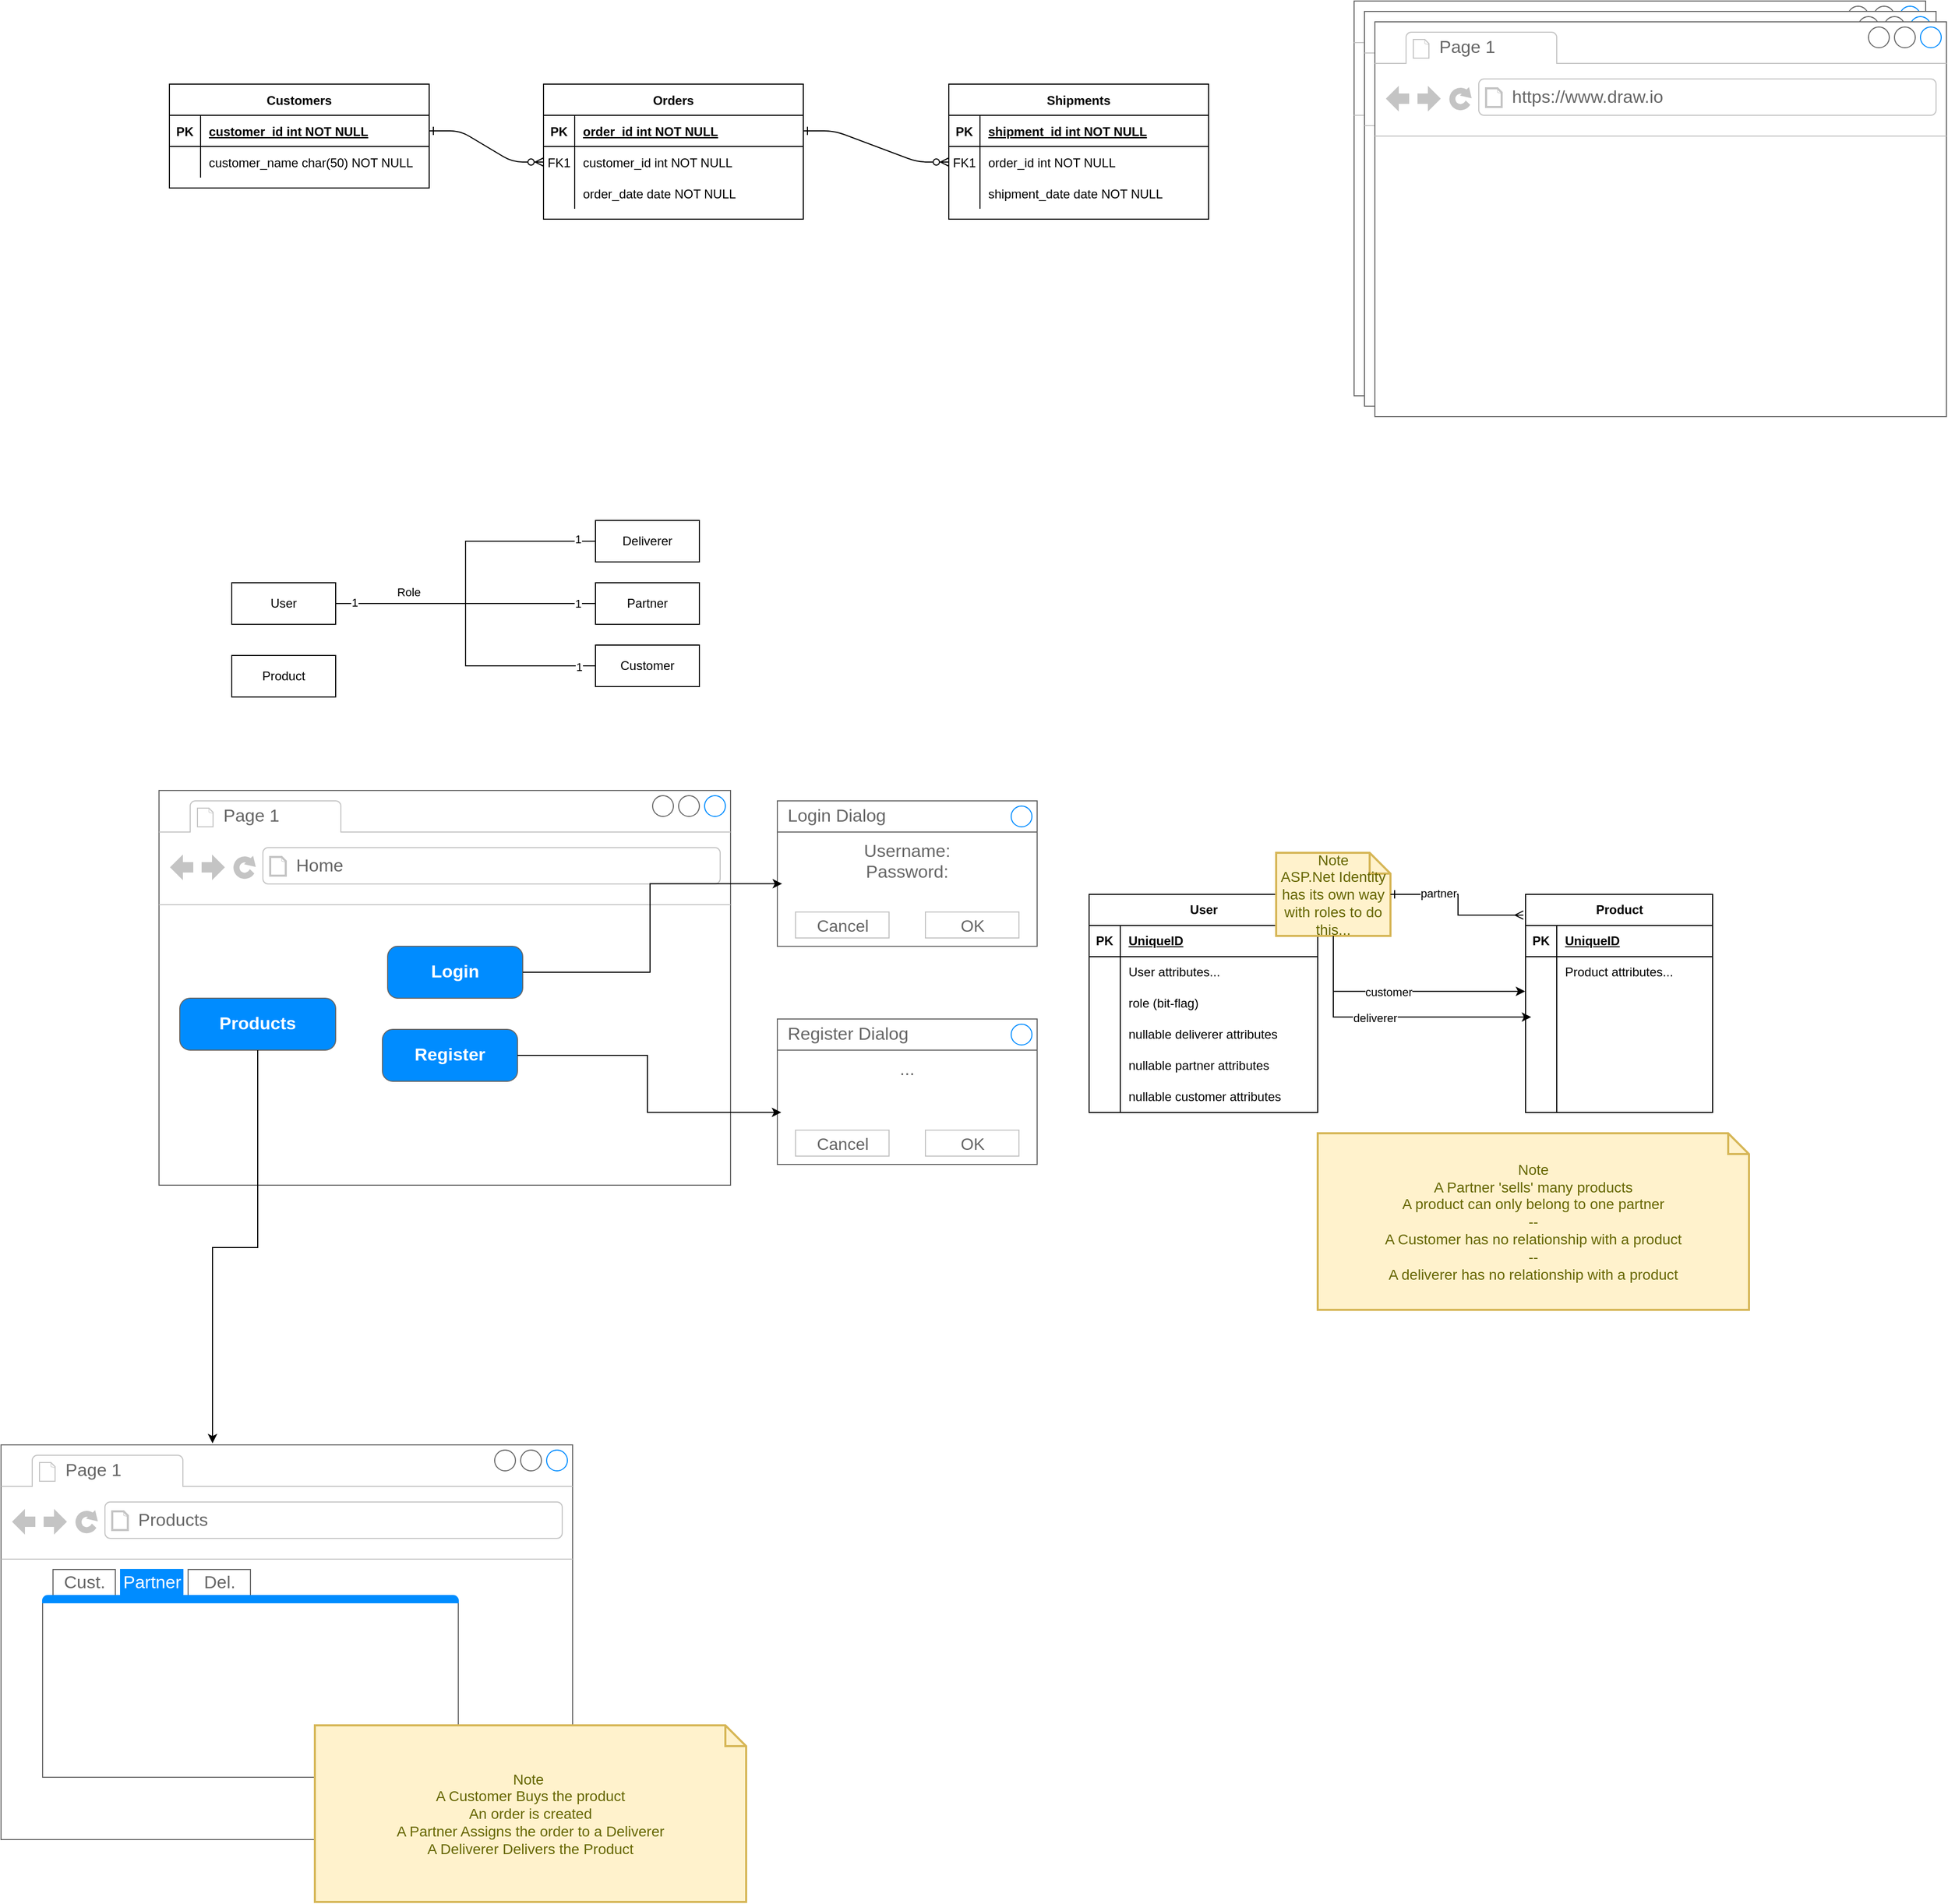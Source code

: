 <mxfile version="24.8.1">
  <diagram id="R2lEEEUBdFMjLlhIrx00" name="Page-1">
    <mxGraphModel dx="4037" dy="1747" grid="1" gridSize="10" guides="1" tooltips="1" connect="1" arrows="1" fold="1" page="1" pageScale="1" pageWidth="850" pageHeight="1100" math="0" shadow="0" extFonts="Permanent Marker^https://fonts.googleapis.com/css?family=Permanent+Marker">
      <root>
        <mxCell id="0" />
        <mxCell id="1" parent="0" />
        <mxCell id="C-vyLk0tnHw3VtMMgP7b-1" value="" style="edgeStyle=entityRelationEdgeStyle;endArrow=ERzeroToMany;startArrow=ERone;endFill=1;startFill=0;" parent="1" source="C-vyLk0tnHw3VtMMgP7b-24" target="C-vyLk0tnHw3VtMMgP7b-6" edge="1">
          <mxGeometry width="100" height="100" relative="1" as="geometry">
            <mxPoint x="340" y="720" as="sourcePoint" />
            <mxPoint x="440" y="620" as="targetPoint" />
          </mxGeometry>
        </mxCell>
        <mxCell id="C-vyLk0tnHw3VtMMgP7b-12" value="" style="edgeStyle=entityRelationEdgeStyle;endArrow=ERzeroToMany;startArrow=ERone;endFill=1;startFill=0;" parent="1" source="C-vyLk0tnHw3VtMMgP7b-3" target="C-vyLk0tnHw3VtMMgP7b-17" edge="1">
          <mxGeometry width="100" height="100" relative="1" as="geometry">
            <mxPoint x="400" y="180" as="sourcePoint" />
            <mxPoint x="460" y="205" as="targetPoint" />
          </mxGeometry>
        </mxCell>
        <mxCell id="C-vyLk0tnHw3VtMMgP7b-2" value="Orders" style="shape=table;startSize=30;container=1;collapsible=1;childLayout=tableLayout;fixedRows=1;rowLines=0;fontStyle=1;align=center;resizeLast=1;" parent="1" vertex="1">
          <mxGeometry x="450" y="120" width="250" height="130" as="geometry" />
        </mxCell>
        <mxCell id="C-vyLk0tnHw3VtMMgP7b-3" value="" style="shape=partialRectangle;collapsible=0;dropTarget=0;pointerEvents=0;fillColor=none;points=[[0,0.5],[1,0.5]];portConstraint=eastwest;top=0;left=0;right=0;bottom=1;" parent="C-vyLk0tnHw3VtMMgP7b-2" vertex="1">
          <mxGeometry y="30" width="250" height="30" as="geometry" />
        </mxCell>
        <mxCell id="C-vyLk0tnHw3VtMMgP7b-4" value="PK" style="shape=partialRectangle;overflow=hidden;connectable=0;fillColor=none;top=0;left=0;bottom=0;right=0;fontStyle=1;" parent="C-vyLk0tnHw3VtMMgP7b-3" vertex="1">
          <mxGeometry width="30" height="30" as="geometry" />
        </mxCell>
        <mxCell id="C-vyLk0tnHw3VtMMgP7b-5" value="order_id int NOT NULL " style="shape=partialRectangle;overflow=hidden;connectable=0;fillColor=none;top=0;left=0;bottom=0;right=0;align=left;spacingLeft=6;fontStyle=5;" parent="C-vyLk0tnHw3VtMMgP7b-3" vertex="1">
          <mxGeometry x="30" width="220" height="30" as="geometry" />
        </mxCell>
        <mxCell id="C-vyLk0tnHw3VtMMgP7b-6" value="" style="shape=partialRectangle;collapsible=0;dropTarget=0;pointerEvents=0;fillColor=none;points=[[0,0.5],[1,0.5]];portConstraint=eastwest;top=0;left=0;right=0;bottom=0;" parent="C-vyLk0tnHw3VtMMgP7b-2" vertex="1">
          <mxGeometry y="60" width="250" height="30" as="geometry" />
        </mxCell>
        <mxCell id="C-vyLk0tnHw3VtMMgP7b-7" value="FK1" style="shape=partialRectangle;overflow=hidden;connectable=0;fillColor=none;top=0;left=0;bottom=0;right=0;" parent="C-vyLk0tnHw3VtMMgP7b-6" vertex="1">
          <mxGeometry width="30" height="30" as="geometry" />
        </mxCell>
        <mxCell id="C-vyLk0tnHw3VtMMgP7b-8" value="customer_id int NOT NULL" style="shape=partialRectangle;overflow=hidden;connectable=0;fillColor=none;top=0;left=0;bottom=0;right=0;align=left;spacingLeft=6;" parent="C-vyLk0tnHw3VtMMgP7b-6" vertex="1">
          <mxGeometry x="30" width="220" height="30" as="geometry" />
        </mxCell>
        <mxCell id="C-vyLk0tnHw3VtMMgP7b-9" value="" style="shape=partialRectangle;collapsible=0;dropTarget=0;pointerEvents=0;fillColor=none;points=[[0,0.5],[1,0.5]];portConstraint=eastwest;top=0;left=0;right=0;bottom=0;" parent="C-vyLk0tnHw3VtMMgP7b-2" vertex="1">
          <mxGeometry y="90" width="250" height="30" as="geometry" />
        </mxCell>
        <mxCell id="C-vyLk0tnHw3VtMMgP7b-10" value="" style="shape=partialRectangle;overflow=hidden;connectable=0;fillColor=none;top=0;left=0;bottom=0;right=0;" parent="C-vyLk0tnHw3VtMMgP7b-9" vertex="1">
          <mxGeometry width="30" height="30" as="geometry" />
        </mxCell>
        <mxCell id="C-vyLk0tnHw3VtMMgP7b-11" value="order_date date NOT NULL" style="shape=partialRectangle;overflow=hidden;connectable=0;fillColor=none;top=0;left=0;bottom=0;right=0;align=left;spacingLeft=6;" parent="C-vyLk0tnHw3VtMMgP7b-9" vertex="1">
          <mxGeometry x="30" width="220" height="30" as="geometry" />
        </mxCell>
        <mxCell id="C-vyLk0tnHw3VtMMgP7b-13" value="Shipments" style="shape=table;startSize=30;container=1;collapsible=1;childLayout=tableLayout;fixedRows=1;rowLines=0;fontStyle=1;align=center;resizeLast=1;" parent="1" vertex="1">
          <mxGeometry x="840" y="120" width="250" height="130" as="geometry" />
        </mxCell>
        <mxCell id="C-vyLk0tnHw3VtMMgP7b-14" value="" style="shape=partialRectangle;collapsible=0;dropTarget=0;pointerEvents=0;fillColor=none;points=[[0,0.5],[1,0.5]];portConstraint=eastwest;top=0;left=0;right=0;bottom=1;" parent="C-vyLk0tnHw3VtMMgP7b-13" vertex="1">
          <mxGeometry y="30" width="250" height="30" as="geometry" />
        </mxCell>
        <mxCell id="C-vyLk0tnHw3VtMMgP7b-15" value="PK" style="shape=partialRectangle;overflow=hidden;connectable=0;fillColor=none;top=0;left=0;bottom=0;right=0;fontStyle=1;" parent="C-vyLk0tnHw3VtMMgP7b-14" vertex="1">
          <mxGeometry width="30" height="30" as="geometry">
            <mxRectangle width="30" height="30" as="alternateBounds" />
          </mxGeometry>
        </mxCell>
        <mxCell id="C-vyLk0tnHw3VtMMgP7b-16" value="shipment_id int NOT NULL " style="shape=partialRectangle;overflow=hidden;connectable=0;fillColor=none;top=0;left=0;bottom=0;right=0;align=left;spacingLeft=6;fontStyle=5;" parent="C-vyLk0tnHw3VtMMgP7b-14" vertex="1">
          <mxGeometry x="30" width="220" height="30" as="geometry">
            <mxRectangle width="220" height="30" as="alternateBounds" />
          </mxGeometry>
        </mxCell>
        <mxCell id="C-vyLk0tnHw3VtMMgP7b-17" value="" style="shape=partialRectangle;collapsible=0;dropTarget=0;pointerEvents=0;fillColor=none;points=[[0,0.5],[1,0.5]];portConstraint=eastwest;top=0;left=0;right=0;bottom=0;" parent="C-vyLk0tnHw3VtMMgP7b-13" vertex="1">
          <mxGeometry y="60" width="250" height="30" as="geometry" />
        </mxCell>
        <mxCell id="C-vyLk0tnHw3VtMMgP7b-18" value="FK1" style="shape=partialRectangle;overflow=hidden;connectable=0;fillColor=none;top=0;left=0;bottom=0;right=0;" parent="C-vyLk0tnHw3VtMMgP7b-17" vertex="1">
          <mxGeometry width="30" height="30" as="geometry">
            <mxRectangle width="30" height="30" as="alternateBounds" />
          </mxGeometry>
        </mxCell>
        <mxCell id="C-vyLk0tnHw3VtMMgP7b-19" value="order_id int NOT NULL" style="shape=partialRectangle;overflow=hidden;connectable=0;fillColor=none;top=0;left=0;bottom=0;right=0;align=left;spacingLeft=6;" parent="C-vyLk0tnHw3VtMMgP7b-17" vertex="1">
          <mxGeometry x="30" width="220" height="30" as="geometry">
            <mxRectangle width="220" height="30" as="alternateBounds" />
          </mxGeometry>
        </mxCell>
        <mxCell id="C-vyLk0tnHw3VtMMgP7b-20" value="" style="shape=partialRectangle;collapsible=0;dropTarget=0;pointerEvents=0;fillColor=none;points=[[0,0.5],[1,0.5]];portConstraint=eastwest;top=0;left=0;right=0;bottom=0;" parent="C-vyLk0tnHw3VtMMgP7b-13" vertex="1">
          <mxGeometry y="90" width="250" height="30" as="geometry" />
        </mxCell>
        <mxCell id="C-vyLk0tnHw3VtMMgP7b-21" value="" style="shape=partialRectangle;overflow=hidden;connectable=0;fillColor=none;top=0;left=0;bottom=0;right=0;" parent="C-vyLk0tnHw3VtMMgP7b-20" vertex="1">
          <mxGeometry width="30" height="30" as="geometry">
            <mxRectangle width="30" height="30" as="alternateBounds" />
          </mxGeometry>
        </mxCell>
        <mxCell id="C-vyLk0tnHw3VtMMgP7b-22" value="shipment_date date NOT NULL" style="shape=partialRectangle;overflow=hidden;connectable=0;fillColor=none;top=0;left=0;bottom=0;right=0;align=left;spacingLeft=6;" parent="C-vyLk0tnHw3VtMMgP7b-20" vertex="1">
          <mxGeometry x="30" width="220" height="30" as="geometry">
            <mxRectangle width="220" height="30" as="alternateBounds" />
          </mxGeometry>
        </mxCell>
        <mxCell id="C-vyLk0tnHw3VtMMgP7b-23" value="Customers" style="shape=table;startSize=30;container=1;collapsible=1;childLayout=tableLayout;fixedRows=1;rowLines=0;fontStyle=1;align=center;resizeLast=1;" parent="1" vertex="1">
          <mxGeometry x="90" y="120" width="250" height="100" as="geometry" />
        </mxCell>
        <mxCell id="C-vyLk0tnHw3VtMMgP7b-24" value="" style="shape=partialRectangle;collapsible=0;dropTarget=0;pointerEvents=0;fillColor=none;points=[[0,0.5],[1,0.5]];portConstraint=eastwest;top=0;left=0;right=0;bottom=1;" parent="C-vyLk0tnHw3VtMMgP7b-23" vertex="1">
          <mxGeometry y="30" width="250" height="30" as="geometry" />
        </mxCell>
        <mxCell id="C-vyLk0tnHw3VtMMgP7b-25" value="PK" style="shape=partialRectangle;overflow=hidden;connectable=0;fillColor=none;top=0;left=0;bottom=0;right=0;fontStyle=1;" parent="C-vyLk0tnHw3VtMMgP7b-24" vertex="1">
          <mxGeometry width="30" height="30" as="geometry">
            <mxRectangle width="30" height="30" as="alternateBounds" />
          </mxGeometry>
        </mxCell>
        <mxCell id="C-vyLk0tnHw3VtMMgP7b-26" value="customer_id int NOT NULL " style="shape=partialRectangle;overflow=hidden;connectable=0;fillColor=none;top=0;left=0;bottom=0;right=0;align=left;spacingLeft=6;fontStyle=5;" parent="C-vyLk0tnHw3VtMMgP7b-24" vertex="1">
          <mxGeometry x="30" width="220" height="30" as="geometry">
            <mxRectangle width="220" height="30" as="alternateBounds" />
          </mxGeometry>
        </mxCell>
        <mxCell id="C-vyLk0tnHw3VtMMgP7b-27" value="" style="shape=partialRectangle;collapsible=0;dropTarget=0;pointerEvents=0;fillColor=none;points=[[0,0.5],[1,0.5]];portConstraint=eastwest;top=0;left=0;right=0;bottom=0;" parent="C-vyLk0tnHw3VtMMgP7b-23" vertex="1">
          <mxGeometry y="60" width="250" height="30" as="geometry" />
        </mxCell>
        <mxCell id="C-vyLk0tnHw3VtMMgP7b-28" value="" style="shape=partialRectangle;overflow=hidden;connectable=0;fillColor=none;top=0;left=0;bottom=0;right=0;" parent="C-vyLk0tnHw3VtMMgP7b-27" vertex="1">
          <mxGeometry width="30" height="30" as="geometry">
            <mxRectangle width="30" height="30" as="alternateBounds" />
          </mxGeometry>
        </mxCell>
        <mxCell id="C-vyLk0tnHw3VtMMgP7b-29" value="customer_name char(50) NOT NULL" style="shape=partialRectangle;overflow=hidden;connectable=0;fillColor=none;top=0;left=0;bottom=0;right=0;align=left;spacingLeft=6;" parent="C-vyLk0tnHw3VtMMgP7b-27" vertex="1">
          <mxGeometry x="30" width="220" height="30" as="geometry">
            <mxRectangle width="220" height="30" as="alternateBounds" />
          </mxGeometry>
        </mxCell>
        <mxCell id="IHwOswf_s_p_pypsUOWP-6" value="Product" style="whiteSpace=wrap;html=1;align=center;" vertex="1" parent="1">
          <mxGeometry x="150" y="670" width="100" height="40" as="geometry" />
        </mxCell>
        <mxCell id="IHwOswf_s_p_pypsUOWP-20" style="edgeStyle=orthogonalEdgeStyle;rounded=0;orthogonalLoop=1;jettySize=auto;html=1;entryX=0;entryY=0.5;entryDx=0;entryDy=0;endArrow=none;endFill=0;" edge="1" parent="1" source="IHwOswf_s_p_pypsUOWP-8" target="IHwOswf_s_p_pypsUOWP-19">
          <mxGeometry relative="1" as="geometry" />
        </mxCell>
        <mxCell id="IHwOswf_s_p_pypsUOWP-96" value="1" style="edgeLabel;html=1;align=center;verticalAlign=middle;resizable=0;points=[];" vertex="1" connectable="0" parent="IHwOswf_s_p_pypsUOWP-20">
          <mxGeometry x="0.891" y="2" relative="1" as="geometry">
            <mxPoint as="offset" />
          </mxGeometry>
        </mxCell>
        <mxCell id="IHwOswf_s_p_pypsUOWP-21" style="edgeStyle=orthogonalEdgeStyle;rounded=0;orthogonalLoop=1;jettySize=auto;html=1;entryX=0;entryY=0.5;entryDx=0;entryDy=0;endArrow=none;endFill=0;" edge="1" parent="1" source="IHwOswf_s_p_pypsUOWP-8" target="IHwOswf_s_p_pypsUOWP-18">
          <mxGeometry relative="1" as="geometry" />
        </mxCell>
        <mxCell id="IHwOswf_s_p_pypsUOWP-95" value="1" style="edgeLabel;html=1;align=center;verticalAlign=middle;resizable=0;points=[];" vertex="1" connectable="0" parent="IHwOswf_s_p_pypsUOWP-21">
          <mxGeometry x="0.864" relative="1" as="geometry">
            <mxPoint as="offset" />
          </mxGeometry>
        </mxCell>
        <mxCell id="IHwOswf_s_p_pypsUOWP-22" style="edgeStyle=orthogonalEdgeStyle;rounded=0;orthogonalLoop=1;jettySize=auto;html=1;entryX=0;entryY=0.5;entryDx=0;entryDy=0;endArrow=none;endFill=0;" edge="1" parent="1" source="IHwOswf_s_p_pypsUOWP-8" target="IHwOswf_s_p_pypsUOWP-17">
          <mxGeometry relative="1" as="geometry" />
        </mxCell>
        <mxCell id="IHwOswf_s_p_pypsUOWP-92" value="Role" style="edgeLabel;html=1;align=center;verticalAlign=bottom;resizable=0;points=[];" vertex="1" connectable="0" parent="IHwOswf_s_p_pypsUOWP-22">
          <mxGeometry x="-0.55" y="3" relative="1" as="geometry">
            <mxPoint as="offset" />
          </mxGeometry>
        </mxCell>
        <mxCell id="IHwOswf_s_p_pypsUOWP-93" value="1" style="edgeLabel;html=1;align=center;verticalAlign=middle;resizable=0;points=[];" vertex="1" connectable="0" parent="IHwOswf_s_p_pypsUOWP-22">
          <mxGeometry x="-0.885" y="1" relative="1" as="geometry">
            <mxPoint as="offset" />
          </mxGeometry>
        </mxCell>
        <mxCell id="IHwOswf_s_p_pypsUOWP-94" value="1" style="edgeLabel;html=1;align=center;verticalAlign=middle;resizable=0;points=[];" vertex="1" connectable="0" parent="IHwOswf_s_p_pypsUOWP-22">
          <mxGeometry x="0.897" y="-1" relative="1" as="geometry">
            <mxPoint as="offset" />
          </mxGeometry>
        </mxCell>
        <mxCell id="IHwOswf_s_p_pypsUOWP-8" value="User" style="whiteSpace=wrap;html=1;align=center;" vertex="1" parent="1">
          <mxGeometry x="150" y="600" width="100" height="40" as="geometry" />
        </mxCell>
        <mxCell id="IHwOswf_s_p_pypsUOWP-17" value="Customer" style="whiteSpace=wrap;html=1;align=center;" vertex="1" parent="1">
          <mxGeometry x="500" y="660" width="100" height="40" as="geometry" />
        </mxCell>
        <mxCell id="IHwOswf_s_p_pypsUOWP-18" value="Partner" style="whiteSpace=wrap;html=1;align=center;" vertex="1" parent="1">
          <mxGeometry x="500" y="600" width="100" height="40" as="geometry" />
        </mxCell>
        <mxCell id="IHwOswf_s_p_pypsUOWP-19" value="Deliverer" style="whiteSpace=wrap;html=1;align=center;" vertex="1" parent="1">
          <mxGeometry x="500" y="540" width="100" height="40" as="geometry" />
        </mxCell>
        <mxCell id="IHwOswf_s_p_pypsUOWP-43" value="" style="strokeWidth=1;shadow=0;dashed=0;align=center;html=1;shape=mxgraph.mockup.containers.browserWindow;rSize=0;strokeColor=#666666;strokeColor2=#008cff;strokeColor3=#c4c4c4;mainText=,;recursiveResize=0;" vertex="1" parent="1">
          <mxGeometry x="1230" y="40" width="550" height="380" as="geometry" />
        </mxCell>
        <mxCell id="IHwOswf_s_p_pypsUOWP-44" value="Page 1" style="strokeWidth=1;shadow=0;dashed=0;align=center;html=1;shape=mxgraph.mockup.containers.anchor;fontSize=17;fontColor=#666666;align=left;whiteSpace=wrap;" vertex="1" parent="IHwOswf_s_p_pypsUOWP-43">
          <mxGeometry x="60" y="12" width="110" height="26" as="geometry" />
        </mxCell>
        <mxCell id="IHwOswf_s_p_pypsUOWP-45" value="https://www.draw.io" style="strokeWidth=1;shadow=0;dashed=0;align=center;html=1;shape=mxgraph.mockup.containers.anchor;rSize=0;fontSize=17;fontColor=#666666;align=left;" vertex="1" parent="IHwOswf_s_p_pypsUOWP-43">
          <mxGeometry x="130" y="60" width="250" height="26" as="geometry" />
        </mxCell>
        <mxCell id="IHwOswf_s_p_pypsUOWP-46" value="" style="strokeWidth=1;shadow=0;dashed=0;align=center;html=1;shape=mxgraph.mockup.containers.browserWindow;rSize=0;strokeColor=#666666;strokeColor2=#008cff;strokeColor3=#c4c4c4;mainText=,;recursiveResize=0;" vertex="1" parent="1">
          <mxGeometry x="1240" y="50" width="550" height="380" as="geometry" />
        </mxCell>
        <mxCell id="IHwOswf_s_p_pypsUOWP-47" value="Page 1" style="strokeWidth=1;shadow=0;dashed=0;align=center;html=1;shape=mxgraph.mockup.containers.anchor;fontSize=17;fontColor=#666666;align=left;whiteSpace=wrap;" vertex="1" parent="IHwOswf_s_p_pypsUOWP-46">
          <mxGeometry x="60" y="12" width="110" height="26" as="geometry" />
        </mxCell>
        <mxCell id="IHwOswf_s_p_pypsUOWP-48" value="https://www.draw.io" style="strokeWidth=1;shadow=0;dashed=0;align=center;html=1;shape=mxgraph.mockup.containers.anchor;rSize=0;fontSize=17;fontColor=#666666;align=left;" vertex="1" parent="IHwOswf_s_p_pypsUOWP-46">
          <mxGeometry x="130" y="60" width="250" height="26" as="geometry" />
        </mxCell>
        <mxCell id="IHwOswf_s_p_pypsUOWP-49" value="" style="strokeWidth=1;shadow=0;dashed=0;align=center;html=1;shape=mxgraph.mockup.containers.browserWindow;rSize=0;strokeColor=#666666;strokeColor2=#008cff;strokeColor3=#c4c4c4;mainText=,;recursiveResize=0;" vertex="1" parent="1">
          <mxGeometry x="1250" y="60" width="550" height="380" as="geometry" />
        </mxCell>
        <mxCell id="IHwOswf_s_p_pypsUOWP-50" value="Page 1" style="strokeWidth=1;shadow=0;dashed=0;align=center;html=1;shape=mxgraph.mockup.containers.anchor;fontSize=17;fontColor=#666666;align=left;whiteSpace=wrap;" vertex="1" parent="IHwOswf_s_p_pypsUOWP-49">
          <mxGeometry x="60" y="12" width="110" height="26" as="geometry" />
        </mxCell>
        <mxCell id="IHwOswf_s_p_pypsUOWP-51" value="https://www.draw.io" style="strokeWidth=1;shadow=0;dashed=0;align=center;html=1;shape=mxgraph.mockup.containers.anchor;rSize=0;fontSize=17;fontColor=#666666;align=left;" vertex="1" parent="IHwOswf_s_p_pypsUOWP-49">
          <mxGeometry x="130" y="60" width="250" height="26" as="geometry" />
        </mxCell>
        <mxCell id="IHwOswf_s_p_pypsUOWP-52" value="" style="strokeWidth=1;shadow=0;dashed=0;align=center;html=1;shape=mxgraph.mockup.containers.browserWindow;rSize=0;strokeColor=#666666;strokeColor2=#008cff;strokeColor3=#c4c4c4;mainText=,;recursiveResize=0;" vertex="1" parent="1">
          <mxGeometry x="80" y="800" width="550" height="380" as="geometry" />
        </mxCell>
        <mxCell id="IHwOswf_s_p_pypsUOWP-53" value="Page 1" style="strokeWidth=1;shadow=0;dashed=0;align=center;html=1;shape=mxgraph.mockup.containers.anchor;fontSize=17;fontColor=#666666;align=left;whiteSpace=wrap;" vertex="1" parent="IHwOswf_s_p_pypsUOWP-52">
          <mxGeometry x="60" y="12" width="110" height="26" as="geometry" />
        </mxCell>
        <mxCell id="IHwOswf_s_p_pypsUOWP-54" value="Home" style="strokeWidth=1;shadow=0;dashed=0;align=center;html=1;shape=mxgraph.mockup.containers.anchor;rSize=0;fontSize=17;fontColor=#666666;align=left;" vertex="1" parent="IHwOswf_s_p_pypsUOWP-52">
          <mxGeometry x="130" y="60" width="250" height="26" as="geometry" />
        </mxCell>
        <mxCell id="IHwOswf_s_p_pypsUOWP-55" value="Login" style="strokeWidth=1;shadow=0;dashed=0;align=center;html=1;shape=mxgraph.mockup.buttons.button;strokeColor=#666666;fontColor=#ffffff;mainText=;buttonStyle=round;fontSize=17;fontStyle=1;fillColor=#008cff;whiteSpace=wrap;" vertex="1" parent="IHwOswf_s_p_pypsUOWP-52">
          <mxGeometry x="220" y="150" width="130" height="50" as="geometry" />
        </mxCell>
        <mxCell id="IHwOswf_s_p_pypsUOWP-29" value="Register" style="strokeWidth=1;shadow=0;dashed=0;align=center;html=1;shape=mxgraph.mockup.buttons.button;strokeColor=#666666;fontColor=#ffffff;mainText=;buttonStyle=round;fontSize=17;fontStyle=1;fillColor=#008cff;whiteSpace=wrap;" vertex="1" parent="IHwOswf_s_p_pypsUOWP-52">
          <mxGeometry x="215" y="230" width="130" height="50" as="geometry" />
        </mxCell>
        <mxCell id="IHwOswf_s_p_pypsUOWP-81" value="Products" style="strokeWidth=1;shadow=0;dashed=0;align=center;html=1;shape=mxgraph.mockup.buttons.button;strokeColor=#666666;fontColor=#ffffff;mainText=;buttonStyle=round;fontSize=17;fontStyle=1;fillColor=#008cff;whiteSpace=wrap;" vertex="1" parent="IHwOswf_s_p_pypsUOWP-52">
          <mxGeometry x="20" y="200" width="150" height="50" as="geometry" />
        </mxCell>
        <mxCell id="IHwOswf_s_p_pypsUOWP-60" value="Username:&lt;div&gt;Password:&lt;/div&gt;" style="strokeWidth=1;shadow=0;dashed=0;align=center;html=1;shape=mxgraph.mockup.containers.rrect;rSize=0;strokeColor=#666666;fontColor=#666666;fontSize=17;verticalAlign=top;whiteSpace=wrap;fillColor=#ffffff;spacingTop=32;" vertex="1" parent="1">
          <mxGeometry x="675" y="810" width="250" height="140" as="geometry" />
        </mxCell>
        <mxCell id="IHwOswf_s_p_pypsUOWP-61" value="Login Dialog" style="strokeWidth=1;shadow=0;dashed=0;align=center;html=1;shape=mxgraph.mockup.containers.rrect;rSize=0;fontSize=17;fontColor=#666666;strokeColor=#666666;align=left;spacingLeft=8;fillColor=none;resizeWidth=1;whiteSpace=wrap;" vertex="1" parent="IHwOswf_s_p_pypsUOWP-60">
          <mxGeometry width="250" height="30" relative="1" as="geometry" />
        </mxCell>
        <mxCell id="IHwOswf_s_p_pypsUOWP-62" value="" style="shape=ellipse;strokeColor=#008cff;resizable=0;fillColor=none;html=1;" vertex="1" parent="IHwOswf_s_p_pypsUOWP-61">
          <mxGeometry x="1" y="0.5" width="20" height="20" relative="1" as="geometry">
            <mxPoint x="-25" y="-10" as="offset" />
          </mxGeometry>
        </mxCell>
        <mxCell id="IHwOswf_s_p_pypsUOWP-63" value="Cancel" style="strokeWidth=1;shadow=0;dashed=0;align=center;html=1;shape=mxgraph.mockup.containers.rrect;rSize=0;fontSize=16;fontColor=#666666;strokeColor=#c4c4c4;whiteSpace=wrap;fillColor=none;" vertex="1" parent="IHwOswf_s_p_pypsUOWP-60">
          <mxGeometry x="0.25" y="1" width="90" height="25" relative="1" as="geometry">
            <mxPoint x="-45" y="-33" as="offset" />
          </mxGeometry>
        </mxCell>
        <mxCell id="IHwOswf_s_p_pypsUOWP-64" value="OK" style="strokeWidth=1;shadow=0;dashed=0;align=center;html=1;shape=mxgraph.mockup.containers.rrect;rSize=0;fontSize=16;fontColor=#666666;strokeColor=#c4c4c4;whiteSpace=wrap;fillColor=none;" vertex="1" parent="IHwOswf_s_p_pypsUOWP-60">
          <mxGeometry x="0.75" y="1" width="90" height="25" relative="1" as="geometry">
            <mxPoint x="-45" y="-33" as="offset" />
          </mxGeometry>
        </mxCell>
        <mxCell id="IHwOswf_s_p_pypsUOWP-65" style="edgeStyle=orthogonalEdgeStyle;rounded=0;orthogonalLoop=1;jettySize=auto;html=1;entryX=0.018;entryY=0.57;entryDx=0;entryDy=0;entryPerimeter=0;" edge="1" parent="1" source="IHwOswf_s_p_pypsUOWP-55" target="IHwOswf_s_p_pypsUOWP-60">
          <mxGeometry relative="1" as="geometry" />
        </mxCell>
        <mxCell id="IHwOswf_s_p_pypsUOWP-66" value="..." style="strokeWidth=1;shadow=0;dashed=0;align=center;html=1;shape=mxgraph.mockup.containers.rrect;rSize=0;strokeColor=#666666;fontColor=#666666;fontSize=17;verticalAlign=top;whiteSpace=wrap;fillColor=#ffffff;spacingTop=32;" vertex="1" parent="1">
          <mxGeometry x="675" y="1020" width="250" height="140" as="geometry" />
        </mxCell>
        <mxCell id="IHwOswf_s_p_pypsUOWP-67" value="Register Dialog" style="strokeWidth=1;shadow=0;dashed=0;align=center;html=1;shape=mxgraph.mockup.containers.rrect;rSize=0;fontSize=17;fontColor=#666666;strokeColor=#666666;align=left;spacingLeft=8;fillColor=none;resizeWidth=1;whiteSpace=wrap;" vertex="1" parent="IHwOswf_s_p_pypsUOWP-66">
          <mxGeometry width="250" height="30" relative="1" as="geometry" />
        </mxCell>
        <mxCell id="IHwOswf_s_p_pypsUOWP-68" value="" style="shape=ellipse;strokeColor=#008cff;resizable=0;fillColor=none;html=1;" vertex="1" parent="IHwOswf_s_p_pypsUOWP-67">
          <mxGeometry x="1" y="0.5" width="20" height="20" relative="1" as="geometry">
            <mxPoint x="-25" y="-10" as="offset" />
          </mxGeometry>
        </mxCell>
        <mxCell id="IHwOswf_s_p_pypsUOWP-69" value="Cancel" style="strokeWidth=1;shadow=0;dashed=0;align=center;html=1;shape=mxgraph.mockup.containers.rrect;rSize=0;fontSize=16;fontColor=#666666;strokeColor=#c4c4c4;whiteSpace=wrap;fillColor=none;" vertex="1" parent="IHwOswf_s_p_pypsUOWP-66">
          <mxGeometry x="0.25" y="1" width="90" height="25" relative="1" as="geometry">
            <mxPoint x="-45" y="-33" as="offset" />
          </mxGeometry>
        </mxCell>
        <mxCell id="IHwOswf_s_p_pypsUOWP-70" value="OK" style="strokeWidth=1;shadow=0;dashed=0;align=center;html=1;shape=mxgraph.mockup.containers.rrect;rSize=0;fontSize=16;fontColor=#666666;strokeColor=#c4c4c4;whiteSpace=wrap;fillColor=none;" vertex="1" parent="IHwOswf_s_p_pypsUOWP-66">
          <mxGeometry x="0.75" y="1" width="90" height="25" relative="1" as="geometry">
            <mxPoint x="-45" y="-33" as="offset" />
          </mxGeometry>
        </mxCell>
        <mxCell id="IHwOswf_s_p_pypsUOWP-71" style="edgeStyle=orthogonalEdgeStyle;rounded=0;orthogonalLoop=1;jettySize=auto;html=1;entryX=0.015;entryY=0.642;entryDx=0;entryDy=0;entryPerimeter=0;" edge="1" parent="1" source="IHwOswf_s_p_pypsUOWP-29" target="IHwOswf_s_p_pypsUOWP-66">
          <mxGeometry relative="1" as="geometry" />
        </mxCell>
        <mxCell id="IHwOswf_s_p_pypsUOWP-82" value="" style="strokeWidth=1;shadow=0;dashed=0;align=center;html=1;shape=mxgraph.mockup.containers.browserWindow;rSize=0;strokeColor=#666666;strokeColor2=#008cff;strokeColor3=#c4c4c4;mainText=,;recursiveResize=0;" vertex="1" parent="1">
          <mxGeometry x="-72" y="1430" width="550" height="380" as="geometry" />
        </mxCell>
        <mxCell id="IHwOswf_s_p_pypsUOWP-83" value="Page 1" style="strokeWidth=1;shadow=0;dashed=0;align=center;html=1;shape=mxgraph.mockup.containers.anchor;fontSize=17;fontColor=#666666;align=left;whiteSpace=wrap;" vertex="1" parent="IHwOswf_s_p_pypsUOWP-82">
          <mxGeometry x="60" y="12" width="110" height="26" as="geometry" />
        </mxCell>
        <mxCell id="IHwOswf_s_p_pypsUOWP-84" value="Products" style="strokeWidth=1;shadow=0;dashed=0;align=center;html=1;shape=mxgraph.mockup.containers.anchor;rSize=0;fontSize=17;fontColor=#666666;align=left;" vertex="1" parent="IHwOswf_s_p_pypsUOWP-82">
          <mxGeometry x="130" y="60" width="250" height="26" as="geometry" />
        </mxCell>
        <mxCell id="IHwOswf_s_p_pypsUOWP-86" value="" style="strokeWidth=1;shadow=0;dashed=0;align=center;html=1;shape=mxgraph.mockup.containers.marginRect2;rectMarginTop=32;strokeColor=#666666;gradientColor=none;whiteSpace=wrap;" vertex="1" parent="IHwOswf_s_p_pypsUOWP-82">
          <mxGeometry x="40" y="120" width="400" height="200" as="geometry" />
        </mxCell>
        <mxCell id="IHwOswf_s_p_pypsUOWP-87" value="Cust." style="strokeColor=inherit;fillColor=inherit;gradientColor=inherit;strokeWidth=1;shadow=0;dashed=0;align=center;html=1;shape=mxgraph.mockup.containers.rrect;rSize=0;fontSize=17;fontColor=#666666;gradientColor=none;" vertex="1" parent="IHwOswf_s_p_pypsUOWP-86">
          <mxGeometry width="60" height="25" relative="1" as="geometry">
            <mxPoint x="10" as="offset" />
          </mxGeometry>
        </mxCell>
        <mxCell id="IHwOswf_s_p_pypsUOWP-88" value="Partner" style="strokeWidth=1;shadow=0;dashed=0;align=center;html=1;shape=mxgraph.mockup.containers.rrect;rSize=0;fontSize=17;fontColor=#ffffff;strokeColor=#008cff;fillColor=#008cff;" vertex="1" parent="IHwOswf_s_p_pypsUOWP-86">
          <mxGeometry width="60" height="25" relative="1" as="geometry">
            <mxPoint x="75" as="offset" />
          </mxGeometry>
        </mxCell>
        <mxCell id="IHwOswf_s_p_pypsUOWP-89" value="Del." style="strokeColor=inherit;fillColor=inherit;gradientColor=inherit;strokeWidth=1;shadow=0;dashed=0;align=center;html=1;shape=mxgraph.mockup.containers.rrect;rSize=0;fontSize=17;fontColor=#666666;gradientColor=none;" vertex="1" parent="IHwOswf_s_p_pypsUOWP-86">
          <mxGeometry width="60" height="25" relative="1" as="geometry">
            <mxPoint x="140" as="offset" />
          </mxGeometry>
        </mxCell>
        <mxCell id="IHwOswf_s_p_pypsUOWP-90" value="" style="strokeWidth=1;shadow=0;dashed=0;align=center;html=1;shape=mxgraph.mockup.containers.topButton;rSize=5;strokeColor=#008cff;fillColor=#008cff;gradientColor=none;resizeWidth=1;movable=0;deletable=1;" vertex="1" parent="IHwOswf_s_p_pypsUOWP-86">
          <mxGeometry width="400" height="7" relative="1" as="geometry">
            <mxPoint y="25" as="offset" />
          </mxGeometry>
        </mxCell>
        <mxCell id="IHwOswf_s_p_pypsUOWP-91" style="edgeStyle=orthogonalEdgeStyle;rounded=0;orthogonalLoop=1;jettySize=auto;html=1;entryX=0.37;entryY=-0.004;entryDx=0;entryDy=0;entryPerimeter=0;" edge="1" parent="1" source="IHwOswf_s_p_pypsUOWP-81" target="IHwOswf_s_p_pypsUOWP-82">
          <mxGeometry relative="1" as="geometry" />
        </mxCell>
        <mxCell id="IHwOswf_s_p_pypsUOWP-115" value="User" style="shape=table;startSize=30;container=1;collapsible=1;childLayout=tableLayout;fixedRows=1;rowLines=0;fontStyle=1;align=center;resizeLast=1;html=1;" vertex="1" parent="1">
          <mxGeometry x="975" y="900" width="220" height="210" as="geometry" />
        </mxCell>
        <mxCell id="IHwOswf_s_p_pypsUOWP-116" value="" style="shape=tableRow;horizontal=0;startSize=0;swimlaneHead=0;swimlaneBody=0;fillColor=none;collapsible=0;dropTarget=0;points=[[0,0.5],[1,0.5]];portConstraint=eastwest;top=0;left=0;right=0;bottom=1;" vertex="1" parent="IHwOswf_s_p_pypsUOWP-115">
          <mxGeometry y="30" width="220" height="30" as="geometry" />
        </mxCell>
        <mxCell id="IHwOswf_s_p_pypsUOWP-117" value="PK" style="shape=partialRectangle;connectable=0;fillColor=none;top=0;left=0;bottom=0;right=0;fontStyle=1;overflow=hidden;whiteSpace=wrap;html=1;" vertex="1" parent="IHwOswf_s_p_pypsUOWP-116">
          <mxGeometry width="30" height="30" as="geometry">
            <mxRectangle width="30" height="30" as="alternateBounds" />
          </mxGeometry>
        </mxCell>
        <mxCell id="IHwOswf_s_p_pypsUOWP-118" value="UniqueID" style="shape=partialRectangle;connectable=0;fillColor=none;top=0;left=0;bottom=0;right=0;align=left;spacingLeft=6;fontStyle=5;overflow=hidden;whiteSpace=wrap;html=1;" vertex="1" parent="IHwOswf_s_p_pypsUOWP-116">
          <mxGeometry x="30" width="190" height="30" as="geometry">
            <mxRectangle width="190" height="30" as="alternateBounds" />
          </mxGeometry>
        </mxCell>
        <mxCell id="IHwOswf_s_p_pypsUOWP-119" value="" style="shape=tableRow;horizontal=0;startSize=0;swimlaneHead=0;swimlaneBody=0;fillColor=none;collapsible=0;dropTarget=0;points=[[0,0.5],[1,0.5]];portConstraint=eastwest;top=0;left=0;right=0;bottom=0;" vertex="1" parent="IHwOswf_s_p_pypsUOWP-115">
          <mxGeometry y="60" width="220" height="30" as="geometry" />
        </mxCell>
        <mxCell id="IHwOswf_s_p_pypsUOWP-120" value="" style="shape=partialRectangle;connectable=0;fillColor=none;top=0;left=0;bottom=0;right=0;editable=1;overflow=hidden;whiteSpace=wrap;html=1;" vertex="1" parent="IHwOswf_s_p_pypsUOWP-119">
          <mxGeometry width="30" height="30" as="geometry">
            <mxRectangle width="30" height="30" as="alternateBounds" />
          </mxGeometry>
        </mxCell>
        <mxCell id="IHwOswf_s_p_pypsUOWP-121" value="User attributes..." style="shape=partialRectangle;connectable=0;fillColor=none;top=0;left=0;bottom=0;right=0;align=left;spacingLeft=6;overflow=hidden;whiteSpace=wrap;html=1;" vertex="1" parent="IHwOswf_s_p_pypsUOWP-119">
          <mxGeometry x="30" width="190" height="30" as="geometry">
            <mxRectangle width="190" height="30" as="alternateBounds" />
          </mxGeometry>
        </mxCell>
        <mxCell id="IHwOswf_s_p_pypsUOWP-122" value="" style="shape=tableRow;horizontal=0;startSize=0;swimlaneHead=0;swimlaneBody=0;fillColor=none;collapsible=0;dropTarget=0;points=[[0,0.5],[1,0.5]];portConstraint=eastwest;top=0;left=0;right=0;bottom=0;" vertex="1" parent="IHwOswf_s_p_pypsUOWP-115">
          <mxGeometry y="90" width="220" height="30" as="geometry" />
        </mxCell>
        <mxCell id="IHwOswf_s_p_pypsUOWP-123" value="" style="shape=partialRectangle;connectable=0;fillColor=none;top=0;left=0;bottom=0;right=0;editable=1;overflow=hidden;whiteSpace=wrap;html=1;" vertex="1" parent="IHwOswf_s_p_pypsUOWP-122">
          <mxGeometry width="30" height="30" as="geometry">
            <mxRectangle width="30" height="30" as="alternateBounds" />
          </mxGeometry>
        </mxCell>
        <mxCell id="IHwOswf_s_p_pypsUOWP-124" value="role (bit-flag)" style="shape=partialRectangle;connectable=0;fillColor=none;top=0;left=0;bottom=0;right=0;align=left;spacingLeft=6;overflow=hidden;whiteSpace=wrap;html=1;" vertex="1" parent="IHwOswf_s_p_pypsUOWP-122">
          <mxGeometry x="30" width="190" height="30" as="geometry">
            <mxRectangle width="190" height="30" as="alternateBounds" />
          </mxGeometry>
        </mxCell>
        <mxCell id="IHwOswf_s_p_pypsUOWP-125" value="" style="shape=tableRow;horizontal=0;startSize=0;swimlaneHead=0;swimlaneBody=0;fillColor=none;collapsible=0;dropTarget=0;points=[[0,0.5],[1,0.5]];portConstraint=eastwest;top=0;left=0;right=0;bottom=0;" vertex="1" parent="IHwOswf_s_p_pypsUOWP-115">
          <mxGeometry y="120" width="220" height="30" as="geometry" />
        </mxCell>
        <mxCell id="IHwOswf_s_p_pypsUOWP-126" value="" style="shape=partialRectangle;connectable=0;fillColor=none;top=0;left=0;bottom=0;right=0;editable=1;overflow=hidden;whiteSpace=wrap;html=1;" vertex="1" parent="IHwOswf_s_p_pypsUOWP-125">
          <mxGeometry width="30" height="30" as="geometry">
            <mxRectangle width="30" height="30" as="alternateBounds" />
          </mxGeometry>
        </mxCell>
        <mxCell id="IHwOswf_s_p_pypsUOWP-127" value="nullable deliverer attributes" style="shape=partialRectangle;connectable=0;fillColor=none;top=0;left=0;bottom=0;right=0;align=left;spacingLeft=6;overflow=hidden;whiteSpace=wrap;html=1;" vertex="1" parent="IHwOswf_s_p_pypsUOWP-125">
          <mxGeometry x="30" width="190" height="30" as="geometry">
            <mxRectangle width="190" height="30" as="alternateBounds" />
          </mxGeometry>
        </mxCell>
        <mxCell id="IHwOswf_s_p_pypsUOWP-144" value="" style="shape=tableRow;horizontal=0;startSize=0;swimlaneHead=0;swimlaneBody=0;fillColor=none;collapsible=0;dropTarget=0;points=[[0,0.5],[1,0.5]];portConstraint=eastwest;top=0;left=0;right=0;bottom=0;" vertex="1" parent="IHwOswf_s_p_pypsUOWP-115">
          <mxGeometry y="150" width="220" height="30" as="geometry" />
        </mxCell>
        <mxCell id="IHwOswf_s_p_pypsUOWP-145" value="" style="shape=partialRectangle;connectable=0;fillColor=none;top=0;left=0;bottom=0;right=0;editable=1;overflow=hidden;whiteSpace=wrap;html=1;" vertex="1" parent="IHwOswf_s_p_pypsUOWP-144">
          <mxGeometry width="30" height="30" as="geometry">
            <mxRectangle width="30" height="30" as="alternateBounds" />
          </mxGeometry>
        </mxCell>
        <mxCell id="IHwOswf_s_p_pypsUOWP-146" value="nullable partner attributes" style="shape=partialRectangle;connectable=0;fillColor=none;top=0;left=0;bottom=0;right=0;align=left;spacingLeft=6;overflow=hidden;whiteSpace=wrap;html=1;" vertex="1" parent="IHwOswf_s_p_pypsUOWP-144">
          <mxGeometry x="30" width="190" height="30" as="geometry">
            <mxRectangle width="190" height="30" as="alternateBounds" />
          </mxGeometry>
        </mxCell>
        <mxCell id="IHwOswf_s_p_pypsUOWP-147" value="" style="shape=tableRow;horizontal=0;startSize=0;swimlaneHead=0;swimlaneBody=0;fillColor=none;collapsible=0;dropTarget=0;points=[[0,0.5],[1,0.5]];portConstraint=eastwest;top=0;left=0;right=0;bottom=0;" vertex="1" parent="IHwOswf_s_p_pypsUOWP-115">
          <mxGeometry y="180" width="220" height="30" as="geometry" />
        </mxCell>
        <mxCell id="IHwOswf_s_p_pypsUOWP-148" value="" style="shape=partialRectangle;connectable=0;fillColor=none;top=0;left=0;bottom=0;right=0;editable=1;overflow=hidden;whiteSpace=wrap;html=1;" vertex="1" parent="IHwOswf_s_p_pypsUOWP-147">
          <mxGeometry width="30" height="30" as="geometry">
            <mxRectangle width="30" height="30" as="alternateBounds" />
          </mxGeometry>
        </mxCell>
        <mxCell id="IHwOswf_s_p_pypsUOWP-149" value="nullable customer attributes" style="shape=partialRectangle;connectable=0;fillColor=none;top=0;left=0;bottom=0;right=0;align=left;spacingLeft=6;overflow=hidden;whiteSpace=wrap;html=1;" vertex="1" parent="IHwOswf_s_p_pypsUOWP-147">
          <mxGeometry x="30" width="190" height="30" as="geometry">
            <mxRectangle width="190" height="30" as="alternateBounds" />
          </mxGeometry>
        </mxCell>
        <mxCell id="IHwOswf_s_p_pypsUOWP-150" value="Product" style="shape=table;startSize=30;container=1;collapsible=1;childLayout=tableLayout;fixedRows=1;rowLines=0;fontStyle=1;align=center;resizeLast=1;html=1;" vertex="1" parent="1">
          <mxGeometry x="1395" y="900" width="180" height="210" as="geometry" />
        </mxCell>
        <mxCell id="IHwOswf_s_p_pypsUOWP-151" value="" style="shape=tableRow;horizontal=0;startSize=0;swimlaneHead=0;swimlaneBody=0;fillColor=none;collapsible=0;dropTarget=0;points=[[0,0.5],[1,0.5]];portConstraint=eastwest;top=0;left=0;right=0;bottom=1;" vertex="1" parent="IHwOswf_s_p_pypsUOWP-150">
          <mxGeometry y="30" width="180" height="30" as="geometry" />
        </mxCell>
        <mxCell id="IHwOswf_s_p_pypsUOWP-152" value="PK" style="shape=partialRectangle;connectable=0;fillColor=none;top=0;left=0;bottom=0;right=0;fontStyle=1;overflow=hidden;whiteSpace=wrap;html=1;" vertex="1" parent="IHwOswf_s_p_pypsUOWP-151">
          <mxGeometry width="30" height="30" as="geometry">
            <mxRectangle width="30" height="30" as="alternateBounds" />
          </mxGeometry>
        </mxCell>
        <mxCell id="IHwOswf_s_p_pypsUOWP-153" value="UniqueID" style="shape=partialRectangle;connectable=0;fillColor=none;top=0;left=0;bottom=0;right=0;align=left;spacingLeft=6;fontStyle=5;overflow=hidden;whiteSpace=wrap;html=1;" vertex="1" parent="IHwOswf_s_p_pypsUOWP-151">
          <mxGeometry x="30" width="150" height="30" as="geometry">
            <mxRectangle width="150" height="30" as="alternateBounds" />
          </mxGeometry>
        </mxCell>
        <mxCell id="IHwOswf_s_p_pypsUOWP-154" value="" style="shape=tableRow;horizontal=0;startSize=0;swimlaneHead=0;swimlaneBody=0;fillColor=none;collapsible=0;dropTarget=0;points=[[0,0.5],[1,0.5]];portConstraint=eastwest;top=0;left=0;right=0;bottom=0;" vertex="1" parent="IHwOswf_s_p_pypsUOWP-150">
          <mxGeometry y="60" width="180" height="30" as="geometry" />
        </mxCell>
        <mxCell id="IHwOswf_s_p_pypsUOWP-155" value="" style="shape=partialRectangle;connectable=0;fillColor=none;top=0;left=0;bottom=0;right=0;editable=1;overflow=hidden;whiteSpace=wrap;html=1;" vertex="1" parent="IHwOswf_s_p_pypsUOWP-154">
          <mxGeometry width="30" height="30" as="geometry">
            <mxRectangle width="30" height="30" as="alternateBounds" />
          </mxGeometry>
        </mxCell>
        <mxCell id="IHwOswf_s_p_pypsUOWP-156" value="Product attributes..." style="shape=partialRectangle;connectable=0;fillColor=none;top=0;left=0;bottom=0;right=0;align=left;spacingLeft=6;overflow=hidden;whiteSpace=wrap;html=1;" vertex="1" parent="IHwOswf_s_p_pypsUOWP-154">
          <mxGeometry x="30" width="150" height="30" as="geometry">
            <mxRectangle width="150" height="30" as="alternateBounds" />
          </mxGeometry>
        </mxCell>
        <mxCell id="IHwOswf_s_p_pypsUOWP-157" value="" style="shape=tableRow;horizontal=0;startSize=0;swimlaneHead=0;swimlaneBody=0;fillColor=none;collapsible=0;dropTarget=0;points=[[0,0.5],[1,0.5]];portConstraint=eastwest;top=0;left=0;right=0;bottom=0;" vertex="1" parent="IHwOswf_s_p_pypsUOWP-150">
          <mxGeometry y="90" width="180" height="30" as="geometry" />
        </mxCell>
        <mxCell id="IHwOswf_s_p_pypsUOWP-158" value="" style="shape=partialRectangle;connectable=0;fillColor=none;top=0;left=0;bottom=0;right=0;editable=1;overflow=hidden;whiteSpace=wrap;html=1;" vertex="1" parent="IHwOswf_s_p_pypsUOWP-157">
          <mxGeometry width="30" height="30" as="geometry">
            <mxRectangle width="30" height="30" as="alternateBounds" />
          </mxGeometry>
        </mxCell>
        <mxCell id="IHwOswf_s_p_pypsUOWP-159" value="" style="shape=partialRectangle;connectable=0;fillColor=none;top=0;left=0;bottom=0;right=0;align=left;spacingLeft=6;overflow=hidden;whiteSpace=wrap;html=1;" vertex="1" parent="IHwOswf_s_p_pypsUOWP-157">
          <mxGeometry x="30" width="150" height="30" as="geometry">
            <mxRectangle width="150" height="30" as="alternateBounds" />
          </mxGeometry>
        </mxCell>
        <mxCell id="IHwOswf_s_p_pypsUOWP-160" value="" style="shape=tableRow;horizontal=0;startSize=0;swimlaneHead=0;swimlaneBody=0;fillColor=none;collapsible=0;dropTarget=0;points=[[0,0.5],[1,0.5]];portConstraint=eastwest;top=0;left=0;right=0;bottom=0;" vertex="1" parent="IHwOswf_s_p_pypsUOWP-150">
          <mxGeometry y="120" width="180" height="30" as="geometry" />
        </mxCell>
        <mxCell id="IHwOswf_s_p_pypsUOWP-161" value="" style="shape=partialRectangle;connectable=0;fillColor=none;top=0;left=0;bottom=0;right=0;editable=1;overflow=hidden;whiteSpace=wrap;html=1;" vertex="1" parent="IHwOswf_s_p_pypsUOWP-160">
          <mxGeometry width="30" height="30" as="geometry">
            <mxRectangle width="30" height="30" as="alternateBounds" />
          </mxGeometry>
        </mxCell>
        <mxCell id="IHwOswf_s_p_pypsUOWP-162" value="" style="shape=partialRectangle;connectable=0;fillColor=none;top=0;left=0;bottom=0;right=0;align=left;spacingLeft=6;overflow=hidden;whiteSpace=wrap;html=1;" vertex="1" parent="IHwOswf_s_p_pypsUOWP-160">
          <mxGeometry x="30" width="150" height="30" as="geometry">
            <mxRectangle width="150" height="30" as="alternateBounds" />
          </mxGeometry>
        </mxCell>
        <mxCell id="IHwOswf_s_p_pypsUOWP-163" value="" style="shape=tableRow;horizontal=0;startSize=0;swimlaneHead=0;swimlaneBody=0;fillColor=none;collapsible=0;dropTarget=0;points=[[0,0.5],[1,0.5]];portConstraint=eastwest;top=0;left=0;right=0;bottom=0;" vertex="1" parent="IHwOswf_s_p_pypsUOWP-150">
          <mxGeometry y="150" width="180" height="30" as="geometry" />
        </mxCell>
        <mxCell id="IHwOswf_s_p_pypsUOWP-164" value="" style="shape=partialRectangle;connectable=0;fillColor=none;top=0;left=0;bottom=0;right=0;editable=1;overflow=hidden;whiteSpace=wrap;html=1;" vertex="1" parent="IHwOswf_s_p_pypsUOWP-163">
          <mxGeometry width="30" height="30" as="geometry">
            <mxRectangle width="30" height="30" as="alternateBounds" />
          </mxGeometry>
        </mxCell>
        <mxCell id="IHwOswf_s_p_pypsUOWP-165" value="" style="shape=partialRectangle;connectable=0;fillColor=none;top=0;left=0;bottom=0;right=0;align=left;spacingLeft=6;overflow=hidden;whiteSpace=wrap;html=1;" vertex="1" parent="IHwOswf_s_p_pypsUOWP-163">
          <mxGeometry x="30" width="150" height="30" as="geometry">
            <mxRectangle width="150" height="30" as="alternateBounds" />
          </mxGeometry>
        </mxCell>
        <mxCell id="IHwOswf_s_p_pypsUOWP-166" value="" style="shape=tableRow;horizontal=0;startSize=0;swimlaneHead=0;swimlaneBody=0;fillColor=none;collapsible=0;dropTarget=0;points=[[0,0.5],[1,0.5]];portConstraint=eastwest;top=0;left=0;right=0;bottom=0;" vertex="1" parent="IHwOswf_s_p_pypsUOWP-150">
          <mxGeometry y="180" width="180" height="30" as="geometry" />
        </mxCell>
        <mxCell id="IHwOswf_s_p_pypsUOWP-167" value="" style="shape=partialRectangle;connectable=0;fillColor=none;top=0;left=0;bottom=0;right=0;editable=1;overflow=hidden;whiteSpace=wrap;html=1;" vertex="1" parent="IHwOswf_s_p_pypsUOWP-166">
          <mxGeometry width="30" height="30" as="geometry">
            <mxRectangle width="30" height="30" as="alternateBounds" />
          </mxGeometry>
        </mxCell>
        <mxCell id="IHwOswf_s_p_pypsUOWP-168" value="" style="shape=partialRectangle;connectable=0;fillColor=none;top=0;left=0;bottom=0;right=0;align=left;spacingLeft=6;overflow=hidden;whiteSpace=wrap;html=1;" vertex="1" parent="IHwOswf_s_p_pypsUOWP-166">
          <mxGeometry x="30" width="150" height="30" as="geometry">
            <mxRectangle width="150" height="30" as="alternateBounds" />
          </mxGeometry>
        </mxCell>
        <mxCell id="IHwOswf_s_p_pypsUOWP-170" value="Note&lt;div&gt;ASP.Net Identity has its own way with roles to do this...&lt;/div&gt;" style="shape=note;strokeWidth=2;fontSize=14;size=20;whiteSpace=wrap;html=1;fillColor=#fff2cc;strokeColor=#d6b656;fontColor=#666600;" vertex="1" parent="1">
          <mxGeometry x="1155" y="860" width="110.0" height="80" as="geometry" />
        </mxCell>
        <mxCell id="IHwOswf_s_p_pypsUOWP-173" style="edgeStyle=orthogonalEdgeStyle;rounded=0;orthogonalLoop=1;jettySize=auto;html=1;entryX=0.03;entryY=-0.062;entryDx=0;entryDy=0;entryPerimeter=0;" edge="1" parent="1" source="IHwOswf_s_p_pypsUOWP-170" target="IHwOswf_s_p_pypsUOWP-160">
          <mxGeometry relative="1" as="geometry" />
        </mxCell>
        <mxCell id="IHwOswf_s_p_pypsUOWP-174" value="deliverer" style="edgeLabel;html=1;align=center;verticalAlign=middle;resizable=0;points=[];" vertex="1" connectable="0" parent="IHwOswf_s_p_pypsUOWP-173">
          <mxGeometry x="-0.121" y="-1" relative="1" as="geometry">
            <mxPoint as="offset" />
          </mxGeometry>
        </mxCell>
        <mxCell id="IHwOswf_s_p_pypsUOWP-175" style="edgeStyle=orthogonalEdgeStyle;rounded=0;orthogonalLoop=1;jettySize=auto;html=1;entryX=-0.012;entryY=0.095;entryDx=0;entryDy=0;entryPerimeter=0;startArrow=ERone;startFill=0;endArrow=ERmany;endFill=0;" edge="1" parent="1" source="IHwOswf_s_p_pypsUOWP-170" target="IHwOswf_s_p_pypsUOWP-150">
          <mxGeometry relative="1" as="geometry" />
        </mxCell>
        <mxCell id="IHwOswf_s_p_pypsUOWP-176" value="partner" style="edgeLabel;html=1;align=center;verticalAlign=middle;resizable=0;points=[];" vertex="1" connectable="0" parent="IHwOswf_s_p_pypsUOWP-175">
          <mxGeometry x="-0.379" y="1" relative="1" as="geometry">
            <mxPoint as="offset" />
          </mxGeometry>
        </mxCell>
        <mxCell id="IHwOswf_s_p_pypsUOWP-177" style="edgeStyle=orthogonalEdgeStyle;rounded=0;orthogonalLoop=1;jettySize=auto;html=1;entryX=-0.002;entryY=0.113;entryDx=0;entryDy=0;entryPerimeter=0;" edge="1" parent="1" source="IHwOswf_s_p_pypsUOWP-170" target="IHwOswf_s_p_pypsUOWP-157">
          <mxGeometry relative="1" as="geometry" />
        </mxCell>
        <mxCell id="IHwOswf_s_p_pypsUOWP-178" value="customer" style="edgeLabel;html=1;align=center;verticalAlign=middle;resizable=0;points=[];" vertex="1" connectable="0" parent="IHwOswf_s_p_pypsUOWP-177">
          <mxGeometry x="-0.104" relative="1" as="geometry">
            <mxPoint as="offset" />
          </mxGeometry>
        </mxCell>
        <mxCell id="IHwOswf_s_p_pypsUOWP-179" value="Note&lt;div&gt;A Partner &#39;sells&#39; many products&lt;/div&gt;&lt;div&gt;A product can only belong to one partner&lt;/div&gt;&lt;div&gt;--&lt;/div&gt;&lt;div&gt;A Customer has no relationship with a product&lt;/div&gt;&lt;div&gt;--&lt;/div&gt;&lt;div&gt;A deliverer has no relationship with a product&lt;/div&gt;" style="shape=note;strokeWidth=2;fontSize=14;size=20;whiteSpace=wrap;html=1;fillColor=#fff2cc;strokeColor=#d6b656;fontColor=#666600;" vertex="1" parent="1">
          <mxGeometry x="1195" y="1130" width="415" height="170" as="geometry" />
        </mxCell>
        <mxCell id="IHwOswf_s_p_pypsUOWP-180" value="Note&amp;nbsp;&lt;div&gt;A Customer Buys the product&lt;/div&gt;&lt;div&gt;An order is created&lt;/div&gt;&lt;div&gt;A Partner Assigns the order to a Deliverer&lt;/div&gt;&lt;div&gt;A Deliverer Delivers the Product&lt;/div&gt;" style="shape=note;strokeWidth=2;fontSize=14;size=20;whiteSpace=wrap;html=1;fillColor=#fff2cc;strokeColor=#d6b656;fontColor=#666600;" vertex="1" parent="1">
          <mxGeometry x="230" y="1700" width="415" height="170" as="geometry" />
        </mxCell>
      </root>
    </mxGraphModel>
  </diagram>
</mxfile>
